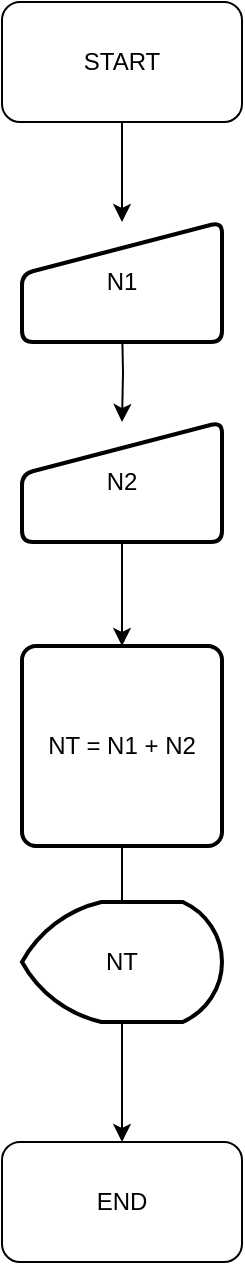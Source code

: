 <mxfile version="22.0.6" type="device">
  <diagram name="Page-1" id="Zet1mEU2851klq67M5IV">
    <mxGraphModel dx="1848" dy="1041" grid="1" gridSize="10" guides="1" tooltips="1" connect="1" arrows="1" fold="1" page="1" pageScale="1" pageWidth="827" pageHeight="1169" math="0" shadow="0">
      <root>
        <mxCell id="0" />
        <mxCell id="1" parent="0" />
        <mxCell id="Ef_VrZ8dQyvJ3FVX7_wV-4" value="" style="edgeStyle=orthogonalEdgeStyle;rounded=0;orthogonalLoop=1;jettySize=auto;html=1;" edge="1" parent="1" source="Ef_VrZ8dQyvJ3FVX7_wV-1" target="Ef_VrZ8dQyvJ3FVX7_wV-2">
          <mxGeometry relative="1" as="geometry" />
        </mxCell>
        <mxCell id="Ef_VrZ8dQyvJ3FVX7_wV-1" value="START" style="rounded=1;whiteSpace=wrap;html=1;" vertex="1" parent="1">
          <mxGeometry x="100" y="40" width="120" height="60" as="geometry" />
        </mxCell>
        <mxCell id="Ef_VrZ8dQyvJ3FVX7_wV-8" value="" style="edgeStyle=orthogonalEdgeStyle;rounded=0;orthogonalLoop=1;jettySize=auto;html=1;" edge="1" parent="1" target="Ef_VrZ8dQyvJ3FVX7_wV-6">
          <mxGeometry relative="1" as="geometry">
            <mxPoint x="160" y="200" as="sourcePoint" />
          </mxGeometry>
        </mxCell>
        <mxCell id="Ef_VrZ8dQyvJ3FVX7_wV-2" value="N1" style="html=1;strokeWidth=2;shape=manualInput;whiteSpace=wrap;rounded=1;size=26;arcSize=11;" vertex="1" parent="1">
          <mxGeometry x="110" y="150" width="100" height="60" as="geometry" />
        </mxCell>
        <mxCell id="Ef_VrZ8dQyvJ3FVX7_wV-19" value="" style="edgeStyle=orthogonalEdgeStyle;rounded=0;orthogonalLoop=1;jettySize=auto;html=1;" edge="1" parent="1" source="Ef_VrZ8dQyvJ3FVX7_wV-6" target="Ef_VrZ8dQyvJ3FVX7_wV-12">
          <mxGeometry relative="1" as="geometry" />
        </mxCell>
        <mxCell id="Ef_VrZ8dQyvJ3FVX7_wV-6" value="N2" style="html=1;strokeWidth=2;shape=manualInput;whiteSpace=wrap;rounded=1;size=26;arcSize=11;" vertex="1" parent="1">
          <mxGeometry x="110" y="250" width="100" height="60" as="geometry" />
        </mxCell>
        <mxCell id="Ef_VrZ8dQyvJ3FVX7_wV-16" value="" style="edgeStyle=orthogonalEdgeStyle;rounded=0;orthogonalLoop=1;jettySize=auto;html=1;" edge="1" parent="1" source="Ef_VrZ8dQyvJ3FVX7_wV-12">
          <mxGeometry relative="1" as="geometry">
            <mxPoint x="160" y="537" as="targetPoint" />
          </mxGeometry>
        </mxCell>
        <mxCell id="Ef_VrZ8dQyvJ3FVX7_wV-12" value="NT = N1 + N2" style="rounded=1;whiteSpace=wrap;html=1;absoluteArcSize=1;arcSize=14;strokeWidth=2;" vertex="1" parent="1">
          <mxGeometry x="110" y="362" width="100" height="100" as="geometry" />
        </mxCell>
        <mxCell id="Ef_VrZ8dQyvJ3FVX7_wV-14" value="END" style="rounded=1;whiteSpace=wrap;html=1;" vertex="1" parent="1">
          <mxGeometry x="100" y="610" width="120" height="60" as="geometry" />
        </mxCell>
        <mxCell id="Ef_VrZ8dQyvJ3FVX7_wV-17" value="" style="edgeStyle=orthogonalEdgeStyle;rounded=0;orthogonalLoop=1;jettySize=auto;html=1;" edge="1" parent="1" source="Ef_VrZ8dQyvJ3FVX7_wV-15" target="Ef_VrZ8dQyvJ3FVX7_wV-14">
          <mxGeometry relative="1" as="geometry" />
        </mxCell>
        <mxCell id="Ef_VrZ8dQyvJ3FVX7_wV-15" value="NT" style="strokeWidth=2;html=1;shape=mxgraph.flowchart.display;whiteSpace=wrap;" vertex="1" parent="1">
          <mxGeometry x="110" y="490" width="100" height="60" as="geometry" />
        </mxCell>
      </root>
    </mxGraphModel>
  </diagram>
</mxfile>
